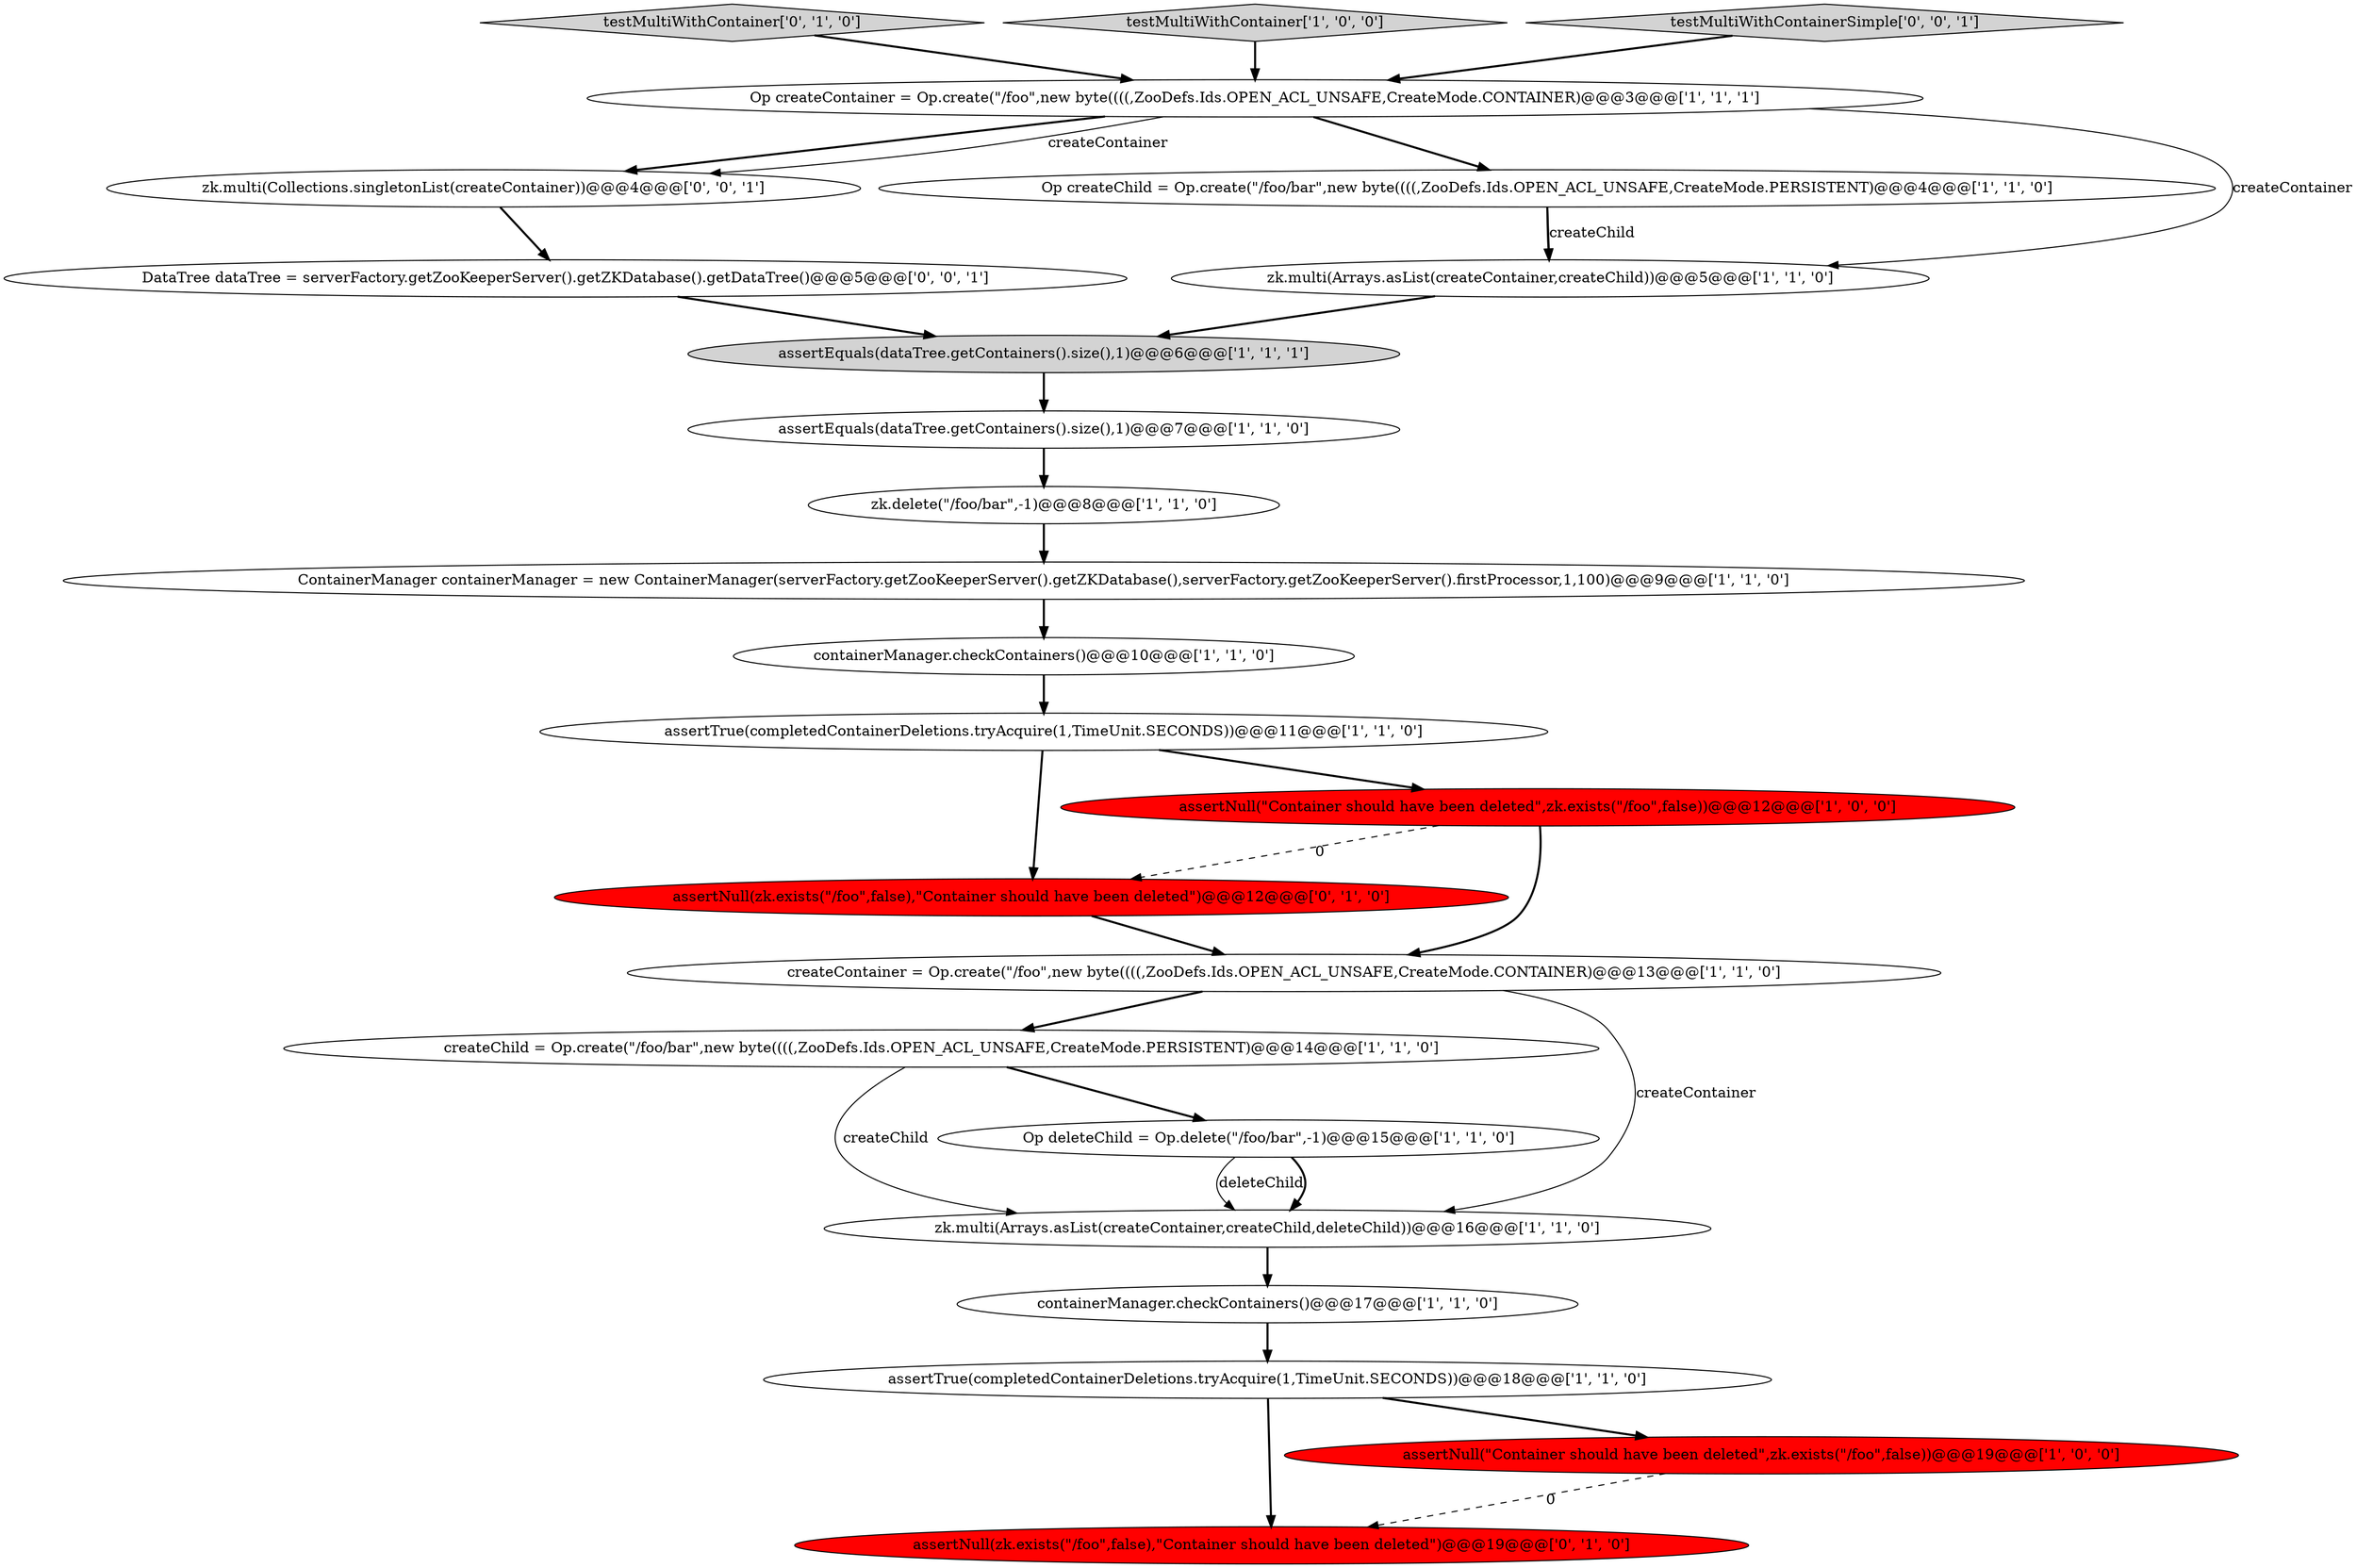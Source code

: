 digraph {
19 [style = filled, label = "testMultiWithContainer['0', '1', '0']", fillcolor = lightgray, shape = diamond image = "AAA0AAABBB2BBB"];
18 [style = filled, label = "assertNull(zk.exists(\"/foo\",false),\"Container should have been deleted\")@@@12@@@['0', '1', '0']", fillcolor = red, shape = ellipse image = "AAA1AAABBB2BBB"];
16 [style = filled, label = "testMultiWithContainer['1', '0', '0']", fillcolor = lightgray, shape = diamond image = "AAA0AAABBB1BBB"];
8 [style = filled, label = "ContainerManager containerManager = new ContainerManager(serverFactory.getZooKeeperServer().getZKDatabase(),serverFactory.getZooKeeperServer().firstProcessor,1,100)@@@9@@@['1', '1', '0']", fillcolor = white, shape = ellipse image = "AAA0AAABBB1BBB"];
12 [style = filled, label = "zk.delete(\"/foo/bar\",-1)@@@8@@@['1', '1', '0']", fillcolor = white, shape = ellipse image = "AAA0AAABBB1BBB"];
0 [style = filled, label = "assertEquals(dataTree.getContainers().size(),1)@@@6@@@['1', '1', '1']", fillcolor = lightgray, shape = ellipse image = "AAA0AAABBB1BBB"];
4 [style = filled, label = "containerManager.checkContainers()@@@10@@@['1', '1', '0']", fillcolor = white, shape = ellipse image = "AAA0AAABBB1BBB"];
3 [style = filled, label = "createContainer = Op.create(\"/foo\",new byte((((,ZooDefs.Ids.OPEN_ACL_UNSAFE,CreateMode.CONTAINER)@@@13@@@['1', '1', '0']", fillcolor = white, shape = ellipse image = "AAA0AAABBB1BBB"];
1 [style = filled, label = "Op createContainer = Op.create(\"/foo\",new byte((((,ZooDefs.Ids.OPEN_ACL_UNSAFE,CreateMode.CONTAINER)@@@3@@@['1', '1', '1']", fillcolor = white, shape = ellipse image = "AAA0AAABBB1BBB"];
11 [style = filled, label = "zk.multi(Arrays.asList(createContainer,createChild))@@@5@@@['1', '1', '0']", fillcolor = white, shape = ellipse image = "AAA0AAABBB1BBB"];
13 [style = filled, label = "createChild = Op.create(\"/foo/bar\",new byte((((,ZooDefs.Ids.OPEN_ACL_UNSAFE,CreateMode.PERSISTENT)@@@14@@@['1', '1', '0']", fillcolor = white, shape = ellipse image = "AAA0AAABBB1BBB"];
10 [style = filled, label = "containerManager.checkContainers()@@@17@@@['1', '1', '0']", fillcolor = white, shape = ellipse image = "AAA0AAABBB1BBB"];
23 [style = filled, label = "zk.multi(Collections.singletonList(createContainer))@@@4@@@['0', '0', '1']", fillcolor = white, shape = ellipse image = "AAA0AAABBB3BBB"];
17 [style = filled, label = "assertTrue(completedContainerDeletions.tryAcquire(1,TimeUnit.SECONDS))@@@11@@@['1', '1', '0']", fillcolor = white, shape = ellipse image = "AAA0AAABBB1BBB"];
2 [style = filled, label = "Op deleteChild = Op.delete(\"/foo/bar\",-1)@@@15@@@['1', '1', '0']", fillcolor = white, shape = ellipse image = "AAA0AAABBB1BBB"];
22 [style = filled, label = "DataTree dataTree = serverFactory.getZooKeeperServer().getZKDatabase().getDataTree()@@@5@@@['0', '0', '1']", fillcolor = white, shape = ellipse image = "AAA0AAABBB3BBB"];
20 [style = filled, label = "assertNull(zk.exists(\"/foo\",false),\"Container should have been deleted\")@@@19@@@['0', '1', '0']", fillcolor = red, shape = ellipse image = "AAA1AAABBB2BBB"];
5 [style = filled, label = "assertEquals(dataTree.getContainers().size(),1)@@@7@@@['1', '1', '0']", fillcolor = white, shape = ellipse image = "AAA0AAABBB1BBB"];
7 [style = filled, label = "Op createChild = Op.create(\"/foo/bar\",new byte((((,ZooDefs.Ids.OPEN_ACL_UNSAFE,CreateMode.PERSISTENT)@@@4@@@['1', '1', '0']", fillcolor = white, shape = ellipse image = "AAA0AAABBB1BBB"];
14 [style = filled, label = "assertNull(\"Container should have been deleted\",zk.exists(\"/foo\",false))@@@19@@@['1', '0', '0']", fillcolor = red, shape = ellipse image = "AAA1AAABBB1BBB"];
21 [style = filled, label = "testMultiWithContainerSimple['0', '0', '1']", fillcolor = lightgray, shape = diamond image = "AAA0AAABBB3BBB"];
9 [style = filled, label = "assertNull(\"Container should have been deleted\",zk.exists(\"/foo\",false))@@@12@@@['1', '0', '0']", fillcolor = red, shape = ellipse image = "AAA1AAABBB1BBB"];
6 [style = filled, label = "assertTrue(completedContainerDeletions.tryAcquire(1,TimeUnit.SECONDS))@@@18@@@['1', '1', '0']", fillcolor = white, shape = ellipse image = "AAA0AAABBB1BBB"];
15 [style = filled, label = "zk.multi(Arrays.asList(createContainer,createChild,deleteChild))@@@16@@@['1', '1', '0']", fillcolor = white, shape = ellipse image = "AAA0AAABBB1BBB"];
18->3 [style = bold, label=""];
15->10 [style = bold, label=""];
7->11 [style = bold, label=""];
4->17 [style = bold, label=""];
7->11 [style = solid, label="createChild"];
9->18 [style = dashed, label="0"];
17->9 [style = bold, label=""];
1->23 [style = solid, label="createContainer"];
14->20 [style = dashed, label="0"];
1->7 [style = bold, label=""];
10->6 [style = bold, label=""];
1->23 [style = bold, label=""];
13->15 [style = solid, label="createChild"];
2->15 [style = solid, label="deleteChild"];
6->14 [style = bold, label=""];
6->20 [style = bold, label=""];
19->1 [style = bold, label=""];
11->0 [style = bold, label=""];
1->11 [style = solid, label="createContainer"];
23->22 [style = bold, label=""];
22->0 [style = bold, label=""];
5->12 [style = bold, label=""];
16->1 [style = bold, label=""];
12->8 [style = bold, label=""];
21->1 [style = bold, label=""];
2->15 [style = bold, label=""];
3->13 [style = bold, label=""];
3->15 [style = solid, label="createContainer"];
9->3 [style = bold, label=""];
8->4 [style = bold, label=""];
17->18 [style = bold, label=""];
0->5 [style = bold, label=""];
13->2 [style = bold, label=""];
}
